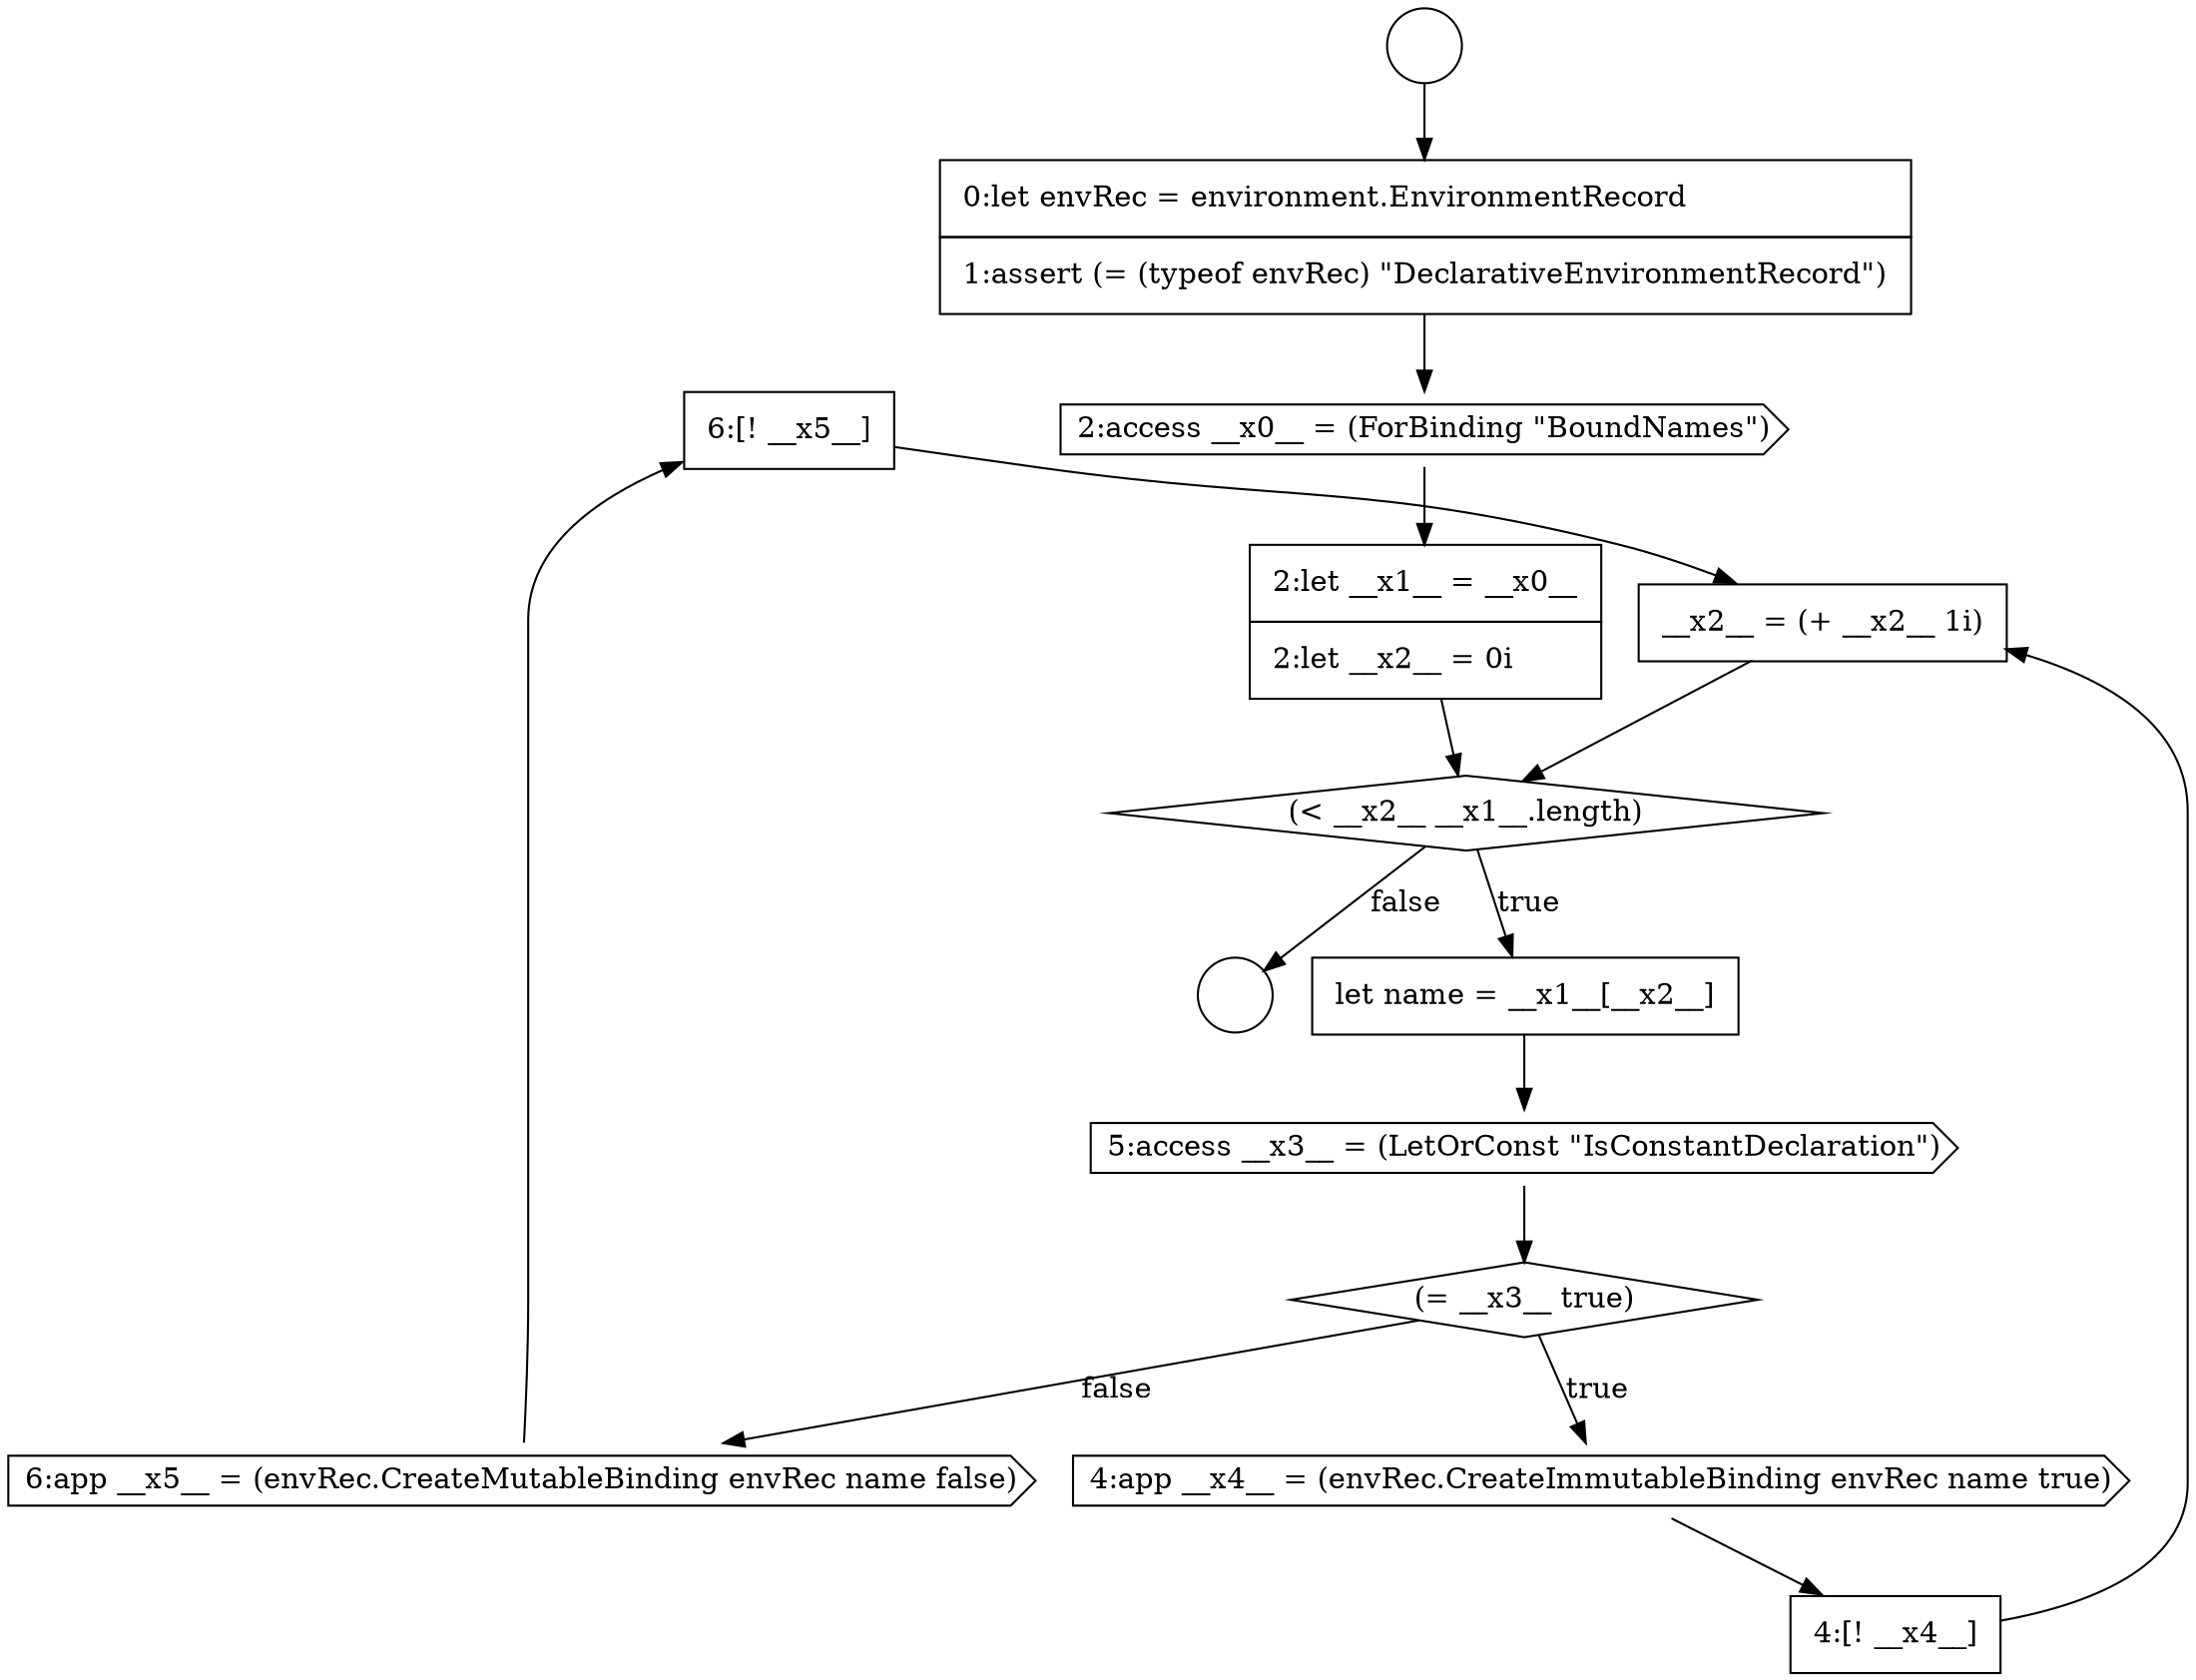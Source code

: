 digraph {
  node6971 [shape=none, margin=0, label=<<font color="black">
    <table border="0" cellborder="1" cellspacing="0" cellpadding="10">
      <tr><td align="left">6:[! __x5__]</td></tr>
    </table>
  </font>> color="black" fillcolor="white" style=filled]
  node6968 [shape=cds, label=<<font color="black">4:app __x4__ = (envRec.CreateImmutableBinding envRec name true)</font>> color="black" fillcolor="white" style=filled]
  node6964 [shape=diamond, label=<<font color="black">(&lt; __x2__ __x1__.length)</font>> color="black" fillcolor="white" style=filled]
  node6972 [shape=none, margin=0, label=<<font color="black">
    <table border="0" cellborder="1" cellspacing="0" cellpadding="10">
      <tr><td align="left">__x2__ = (+ __x2__ 1i)</td></tr>
    </table>
  </font>> color="black" fillcolor="white" style=filled]
  node6967 [shape=diamond, label=<<font color="black">(= __x3__ true)</font>> color="black" fillcolor="white" style=filled]
  node6963 [shape=none, margin=0, label=<<font color="black">
    <table border="0" cellborder="1" cellspacing="0" cellpadding="10">
      <tr><td align="left">2:let __x1__ = __x0__</td></tr>
      <tr><td align="left">2:let __x2__ = 0i</td></tr>
    </table>
  </font>> color="black" fillcolor="white" style=filled]
  node6959 [shape=circle label=" " color="black" fillcolor="white" style=filled]
  node6969 [shape=none, margin=0, label=<<font color="black">
    <table border="0" cellborder="1" cellspacing="0" cellpadding="10">
      <tr><td align="left">4:[! __x4__]</td></tr>
    </table>
  </font>> color="black" fillcolor="white" style=filled]
  node6962 [shape=cds, label=<<font color="black">2:access __x0__ = (ForBinding &quot;BoundNames&quot;)</font>> color="black" fillcolor="white" style=filled]
  node6966 [shape=cds, label=<<font color="black">5:access __x3__ = (LetOrConst &quot;IsConstantDeclaration&quot;)</font>> color="black" fillcolor="white" style=filled]
  node6960 [shape=circle label=" " color="black" fillcolor="white" style=filled]
  node6961 [shape=none, margin=0, label=<<font color="black">
    <table border="0" cellborder="1" cellspacing="0" cellpadding="10">
      <tr><td align="left">0:let envRec = environment.EnvironmentRecord</td></tr>
      <tr><td align="left">1:assert (= (typeof envRec) &quot;DeclarativeEnvironmentRecord&quot;)</td></tr>
    </table>
  </font>> color="black" fillcolor="white" style=filled]
  node6965 [shape=none, margin=0, label=<<font color="black">
    <table border="0" cellborder="1" cellspacing="0" cellpadding="10">
      <tr><td align="left">let name = __x1__[__x2__]</td></tr>
    </table>
  </font>> color="black" fillcolor="white" style=filled]
  node6970 [shape=cds, label=<<font color="black">6:app __x5__ = (envRec.CreateMutableBinding envRec name false)</font>> color="black" fillcolor="white" style=filled]
  node6972 -> node6964 [ color="black"]
  node6966 -> node6967 [ color="black"]
  node6964 -> node6965 [label=<<font color="black">true</font>> color="black"]
  node6964 -> node6960 [label=<<font color="black">false</font>> color="black"]
  node6968 -> node6969 [ color="black"]
  node6965 -> node6966 [ color="black"]
  node6959 -> node6961 [ color="black"]
  node6969 -> node6972 [ color="black"]
  node6971 -> node6972 [ color="black"]
  node6961 -> node6962 [ color="black"]
  node6967 -> node6968 [label=<<font color="black">true</font>> color="black"]
  node6967 -> node6970 [label=<<font color="black">false</font>> color="black"]
  node6962 -> node6963 [ color="black"]
  node6970 -> node6971 [ color="black"]
  node6963 -> node6964 [ color="black"]
}
